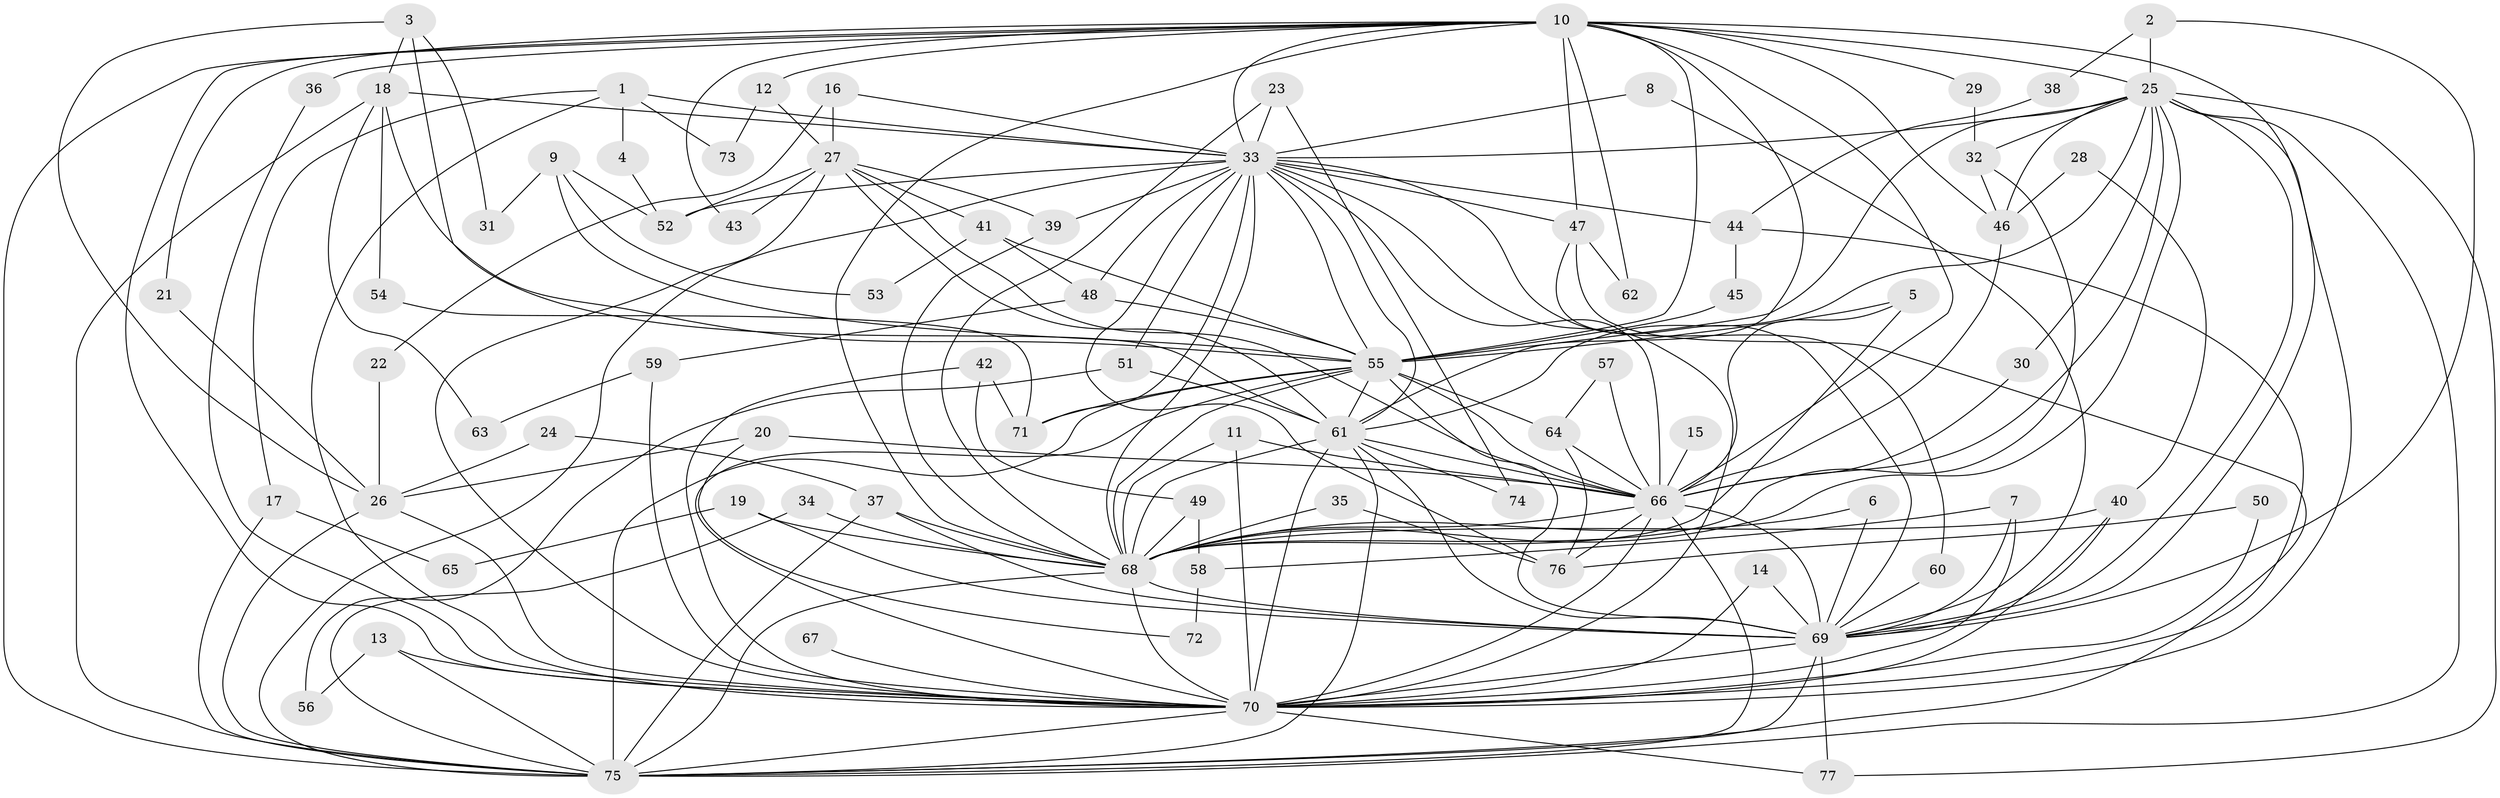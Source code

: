 // original degree distribution, {15: 0.01834862385321101, 18: 0.01834862385321101, 29: 0.009174311926605505, 22: 0.009174311926605505, 21: 0.009174311926605505, 19: 0.009174311926605505, 25: 0.009174311926605505, 30: 0.009174311926605505, 5: 0.06422018348623854, 3: 0.1559633027522936, 6: 0.01834862385321101, 4: 0.08256880733944955, 2: 0.5688073394495413, 9: 0.009174311926605505, 7: 0.009174311926605505}
// Generated by graph-tools (version 1.1) at 2025/36/03/04/25 23:36:29]
// undirected, 77 vertices, 191 edges
graph export_dot {
  node [color=gray90,style=filled];
  1;
  2;
  3;
  4;
  5;
  6;
  7;
  8;
  9;
  10;
  11;
  12;
  13;
  14;
  15;
  16;
  17;
  18;
  19;
  20;
  21;
  22;
  23;
  24;
  25;
  26;
  27;
  28;
  29;
  30;
  31;
  32;
  33;
  34;
  35;
  36;
  37;
  38;
  39;
  40;
  41;
  42;
  43;
  44;
  45;
  46;
  47;
  48;
  49;
  50;
  51;
  52;
  53;
  54;
  55;
  56;
  57;
  58;
  59;
  60;
  61;
  62;
  63;
  64;
  65;
  66;
  67;
  68;
  69;
  70;
  71;
  72;
  73;
  74;
  75;
  76;
  77;
  1 -- 4 [weight=1.0];
  1 -- 17 [weight=1.0];
  1 -- 33 [weight=1.0];
  1 -- 70 [weight=1.0];
  1 -- 73 [weight=1.0];
  2 -- 25 [weight=1.0];
  2 -- 38 [weight=1.0];
  2 -- 69 [weight=1.0];
  3 -- 18 [weight=1.0];
  3 -- 26 [weight=1.0];
  3 -- 31 [weight=1.0];
  3 -- 61 [weight=1.0];
  4 -- 52 [weight=1.0];
  5 -- 55 [weight=1.0];
  5 -- 66 [weight=1.0];
  5 -- 68 [weight=1.0];
  6 -- 68 [weight=1.0];
  6 -- 69 [weight=1.0];
  7 -- 58 [weight=1.0];
  7 -- 69 [weight=1.0];
  7 -- 70 [weight=1.0];
  8 -- 33 [weight=1.0];
  8 -- 69 [weight=1.0];
  9 -- 31 [weight=1.0];
  9 -- 52 [weight=1.0];
  9 -- 53 [weight=1.0];
  9 -- 55 [weight=1.0];
  10 -- 12 [weight=1.0];
  10 -- 21 [weight=1.0];
  10 -- 25 [weight=1.0];
  10 -- 29 [weight=1.0];
  10 -- 33 [weight=1.0];
  10 -- 36 [weight=2.0];
  10 -- 43 [weight=1.0];
  10 -- 46 [weight=1.0];
  10 -- 47 [weight=1.0];
  10 -- 55 [weight=1.0];
  10 -- 61 [weight=1.0];
  10 -- 62 [weight=1.0];
  10 -- 66 [weight=1.0];
  10 -- 68 [weight=1.0];
  10 -- 69 [weight=2.0];
  10 -- 70 [weight=1.0];
  10 -- 75 [weight=1.0];
  11 -- 66 [weight=1.0];
  11 -- 68 [weight=1.0];
  11 -- 70 [weight=1.0];
  12 -- 27 [weight=1.0];
  12 -- 73 [weight=1.0];
  13 -- 56 [weight=1.0];
  13 -- 70 [weight=1.0];
  13 -- 75 [weight=1.0];
  14 -- 69 [weight=1.0];
  14 -- 70 [weight=1.0];
  15 -- 66 [weight=1.0];
  16 -- 22 [weight=1.0];
  16 -- 27 [weight=1.0];
  16 -- 33 [weight=1.0];
  17 -- 65 [weight=1.0];
  17 -- 75 [weight=1.0];
  18 -- 33 [weight=1.0];
  18 -- 54 [weight=1.0];
  18 -- 55 [weight=1.0];
  18 -- 63 [weight=1.0];
  18 -- 75 [weight=1.0];
  19 -- 65 [weight=1.0];
  19 -- 68 [weight=1.0];
  19 -- 69 [weight=2.0];
  20 -- 26 [weight=1.0];
  20 -- 66 [weight=1.0];
  20 -- 72 [weight=1.0];
  21 -- 26 [weight=1.0];
  22 -- 26 [weight=1.0];
  23 -- 33 [weight=1.0];
  23 -- 68 [weight=2.0];
  23 -- 74 [weight=1.0];
  24 -- 26 [weight=1.0];
  24 -- 37 [weight=1.0];
  25 -- 30 [weight=1.0];
  25 -- 32 [weight=1.0];
  25 -- 33 [weight=1.0];
  25 -- 46 [weight=1.0];
  25 -- 55 [weight=1.0];
  25 -- 61 [weight=2.0];
  25 -- 66 [weight=1.0];
  25 -- 68 [weight=1.0];
  25 -- 69 [weight=1.0];
  25 -- 70 [weight=1.0];
  25 -- 75 [weight=1.0];
  25 -- 77 [weight=1.0];
  26 -- 70 [weight=1.0];
  26 -- 75 [weight=1.0];
  27 -- 39 [weight=1.0];
  27 -- 41 [weight=1.0];
  27 -- 43 [weight=1.0];
  27 -- 52 [weight=1.0];
  27 -- 61 [weight=1.0];
  27 -- 66 [weight=1.0];
  27 -- 70 [weight=1.0];
  28 -- 40 [weight=1.0];
  28 -- 46 [weight=1.0];
  29 -- 32 [weight=1.0];
  30 -- 66 [weight=1.0];
  32 -- 46 [weight=1.0];
  32 -- 68 [weight=1.0];
  33 -- 39 [weight=1.0];
  33 -- 44 [weight=1.0];
  33 -- 47 [weight=1.0];
  33 -- 48 [weight=2.0];
  33 -- 51 [weight=1.0];
  33 -- 52 [weight=1.0];
  33 -- 55 [weight=1.0];
  33 -- 61 [weight=2.0];
  33 -- 66 [weight=1.0];
  33 -- 68 [weight=1.0];
  33 -- 69 [weight=1.0];
  33 -- 70 [weight=2.0];
  33 -- 71 [weight=1.0];
  33 -- 75 [weight=2.0];
  33 -- 76 [weight=2.0];
  34 -- 68 [weight=1.0];
  34 -- 75 [weight=1.0];
  35 -- 68 [weight=1.0];
  35 -- 76 [weight=1.0];
  36 -- 70 [weight=1.0];
  37 -- 68 [weight=1.0];
  37 -- 69 [weight=1.0];
  37 -- 75 [weight=1.0];
  38 -- 44 [weight=1.0];
  39 -- 68 [weight=1.0];
  40 -- 68 [weight=1.0];
  40 -- 69 [weight=1.0];
  40 -- 70 [weight=1.0];
  41 -- 48 [weight=1.0];
  41 -- 53 [weight=1.0];
  41 -- 55 [weight=1.0];
  42 -- 49 [weight=1.0];
  42 -- 70 [weight=1.0];
  42 -- 71 [weight=1.0];
  44 -- 45 [weight=1.0];
  44 -- 70 [weight=2.0];
  45 -- 55 [weight=1.0];
  46 -- 66 [weight=1.0];
  47 -- 60 [weight=1.0];
  47 -- 62 [weight=1.0];
  47 -- 75 [weight=1.0];
  48 -- 55 [weight=1.0];
  48 -- 59 [weight=1.0];
  49 -- 58 [weight=1.0];
  49 -- 68 [weight=1.0];
  50 -- 70 [weight=1.0];
  50 -- 76 [weight=1.0];
  51 -- 56 [weight=1.0];
  51 -- 61 [weight=1.0];
  54 -- 71 [weight=1.0];
  55 -- 61 [weight=1.0];
  55 -- 64 [weight=1.0];
  55 -- 66 [weight=1.0];
  55 -- 68 [weight=1.0];
  55 -- 69 [weight=1.0];
  55 -- 70 [weight=1.0];
  55 -- 71 [weight=1.0];
  55 -- 75 [weight=2.0];
  57 -- 64 [weight=1.0];
  57 -- 66 [weight=1.0];
  58 -- 72 [weight=1.0];
  59 -- 63 [weight=1.0];
  59 -- 70 [weight=1.0];
  60 -- 69 [weight=1.0];
  61 -- 66 [weight=1.0];
  61 -- 68 [weight=1.0];
  61 -- 69 [weight=1.0];
  61 -- 70 [weight=1.0];
  61 -- 74 [weight=1.0];
  61 -- 75 [weight=1.0];
  64 -- 66 [weight=1.0];
  64 -- 76 [weight=1.0];
  66 -- 68 [weight=1.0];
  66 -- 69 [weight=1.0];
  66 -- 70 [weight=2.0];
  66 -- 75 [weight=1.0];
  66 -- 76 [weight=1.0];
  67 -- 70 [weight=1.0];
  68 -- 69 [weight=2.0];
  68 -- 70 [weight=3.0];
  68 -- 75 [weight=1.0];
  69 -- 70 [weight=1.0];
  69 -- 75 [weight=1.0];
  69 -- 77 [weight=1.0];
  70 -- 75 [weight=1.0];
  70 -- 77 [weight=1.0];
}

